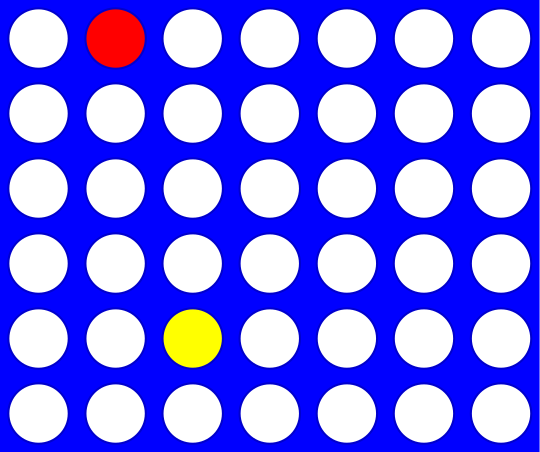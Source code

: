 digraph g {
    node [shape=circle, style=filled, fillcolor=white, color=blue3, fixedsize=true,width=.4];
    bgcolor=blue;
    rankdir=LR;
    nodesep=0.1;
    ranksep=0.1;
    linesep=0.1;

    b50 [label=""]
    b51 [label=""]
    b52 [label=""]
    b53 [label=""]
    b54 [label=""]
    b55 [label=""]
    b56 [label=""]

    b50 -> b51 -> b52 -> b53 -> b54 -> b55 -> b56 [style=invis];

    b40 [label=""]
    b41 [label=""]
    b42 [label="" fillcolor="yellow"]
    b43 [label=""]
    b44 [label=""]
    b45 [label=""]
    b46 [label=""]

    b40 -> b41 -> b42 -> b43 -> b44 -> b45 -> b46 [style=invis];

    b30 [label=""]
    b31 [label=""]
    b32 [label=""]
    b33 [label=""]
    b34 [label=""]
    b35 [label=""]
    b36 [label=""]

    b30 -> b31 -> b32 -> b33 -> b34 -> b35 -> b36 [style=invis];

    b20 [label=""]
    b21 [label=""]
    b22 [label=""]
    b23 [label=""]
    b24 [label=""]
    b25 [label=""]
    b26 [label=""]

    b20 -> b21 -> b22 -> b23 -> b24 -> b25 -> b26 [style=invis];

    b10 [label=""]
    b11 [label=""]
    b12 [label=""]
    b13 [label=""]
    b14 [label=""]
    b15 [label=""]
    b16 [label=""]

    b10 -> b11 -> b12 -> b13 -> b14 -> b15 -> b16 [style=invis];

    b00 [label=""]
    b01 [label="" fillcolor="red"]
    b02 [label=""]
    b03 [label=""]
    b04 [label=""]
    b05 [label=""]
    b06 [label=""]

    b00 -> b01 -> b02 -> b03 -> b04 -> b05 -> b06 [style=invis];
}
